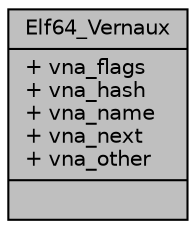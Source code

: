 digraph "Elf64_Vernaux"
{
 // LATEX_PDF_SIZE
  edge [fontname="Helvetica",fontsize="10",labelfontname="Helvetica",labelfontsize="10"];
  node [fontname="Helvetica",fontsize="10",shape=record];
  Node1 [label="{Elf64_Vernaux\n|+ vna_flags\l+ vna_hash\l+ vna_name\l+ vna_next\l+ vna_other\l|}",height=0.2,width=0.4,color="black", fillcolor="grey75", style="filled", fontcolor="black",tooltip=" "];
}
